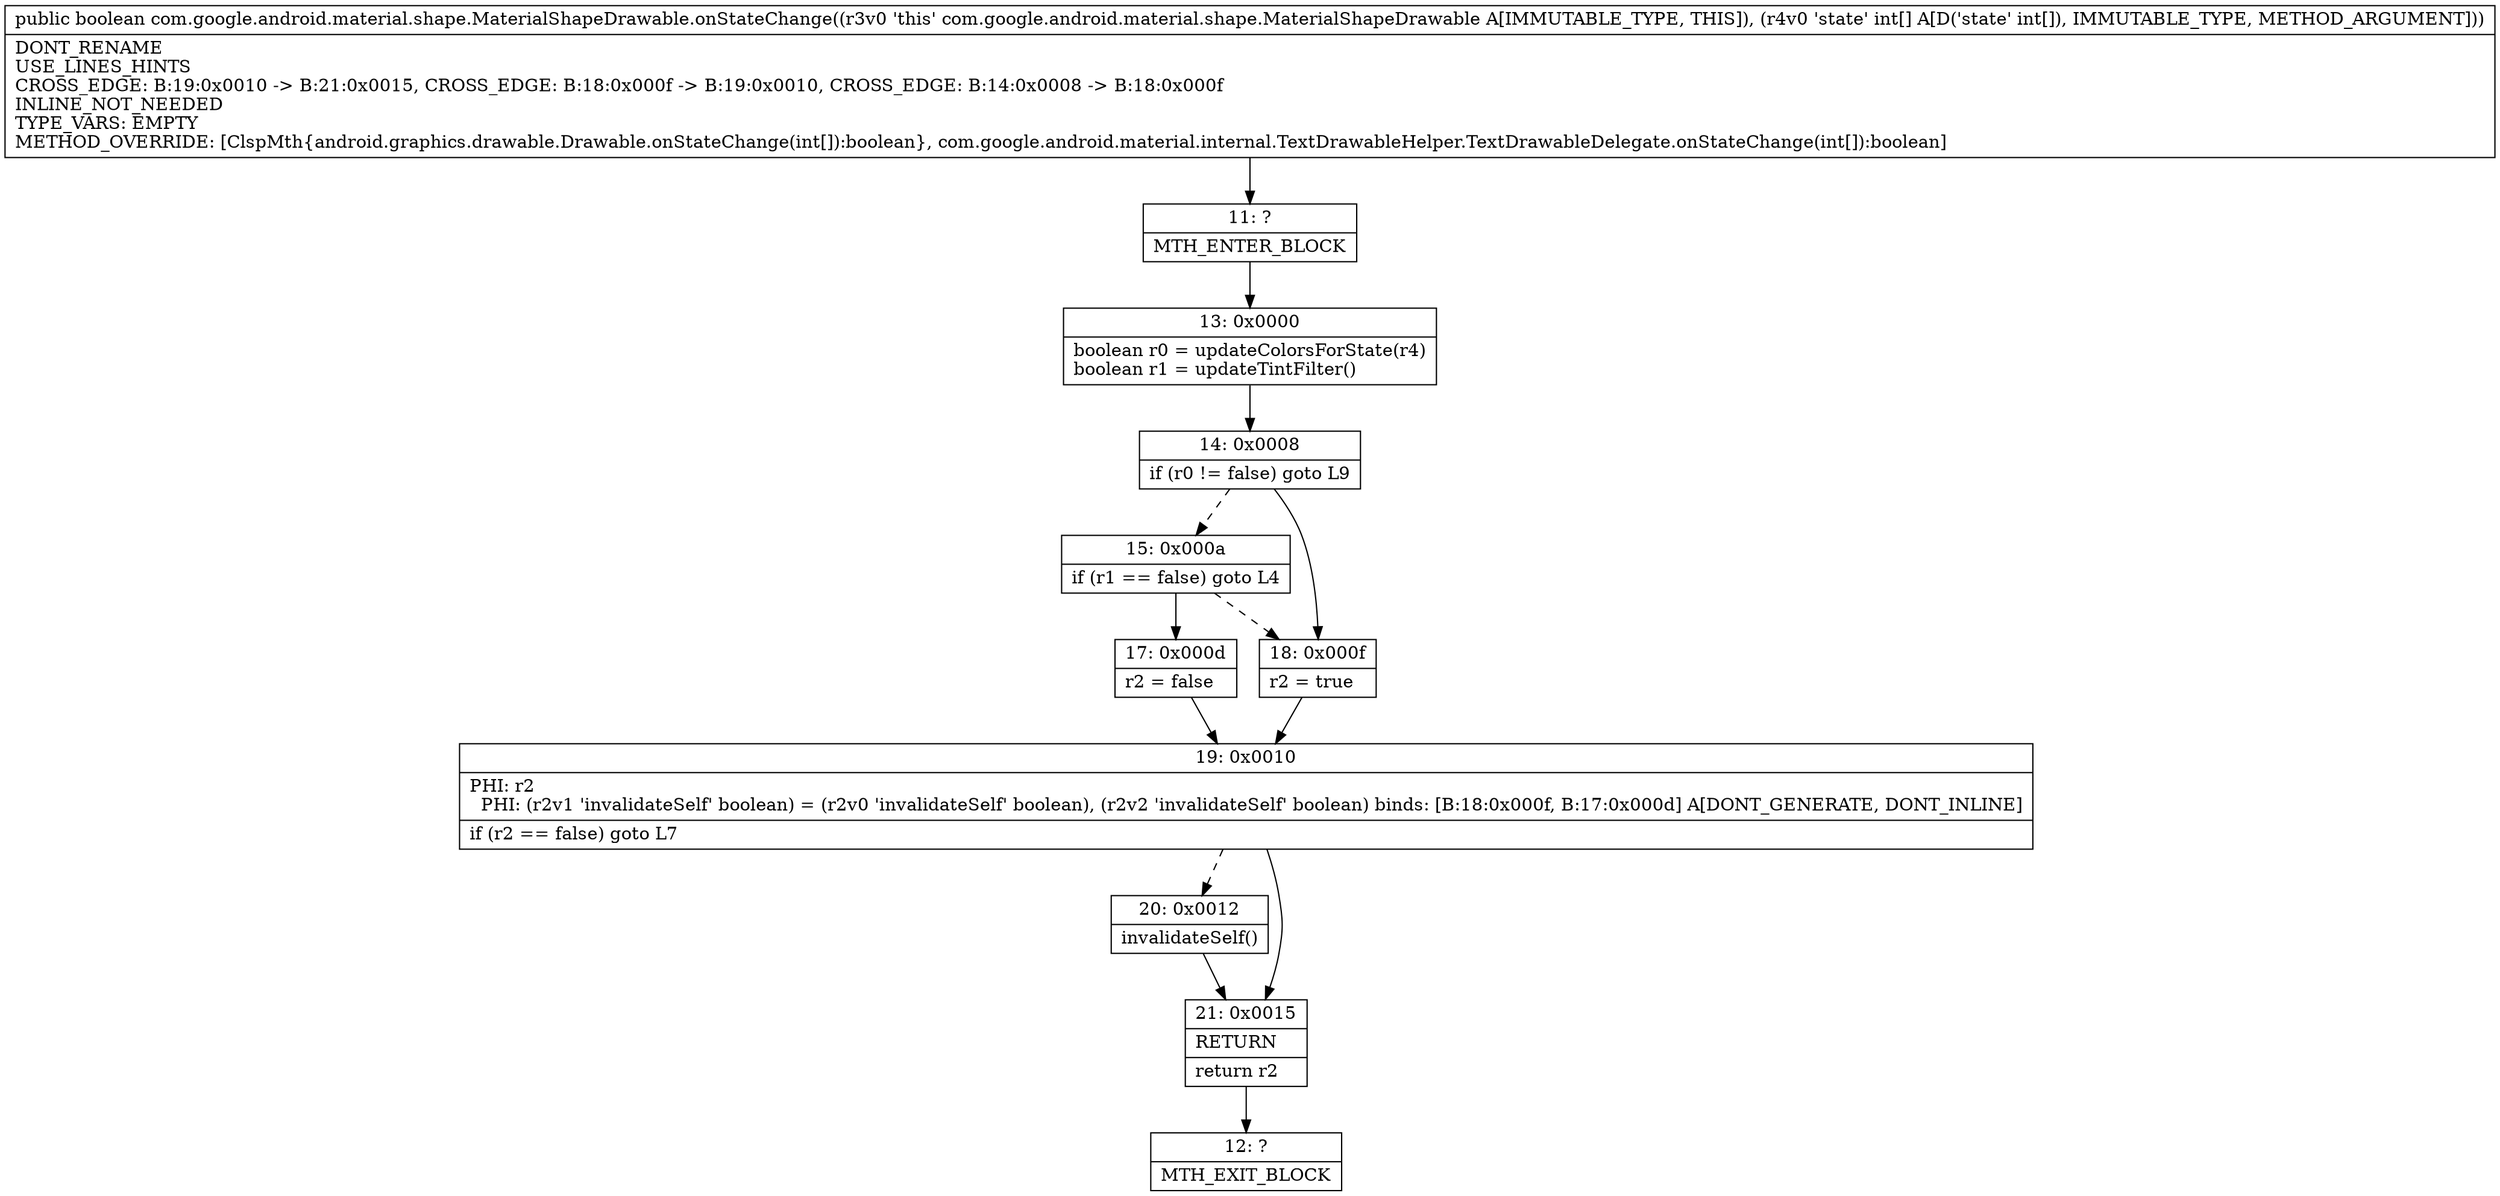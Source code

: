 digraph "CFG forcom.google.android.material.shape.MaterialShapeDrawable.onStateChange([I)Z" {
Node_11 [shape=record,label="{11\:\ ?|MTH_ENTER_BLOCK\l}"];
Node_13 [shape=record,label="{13\:\ 0x0000|boolean r0 = updateColorsForState(r4)\lboolean r1 = updateTintFilter()\l}"];
Node_14 [shape=record,label="{14\:\ 0x0008|if (r0 != false) goto L9\l}"];
Node_15 [shape=record,label="{15\:\ 0x000a|if (r1 == false) goto L4\l}"];
Node_17 [shape=record,label="{17\:\ 0x000d|r2 = false\l}"];
Node_19 [shape=record,label="{19\:\ 0x0010|PHI: r2 \l  PHI: (r2v1 'invalidateSelf' boolean) = (r2v0 'invalidateSelf' boolean), (r2v2 'invalidateSelf' boolean) binds: [B:18:0x000f, B:17:0x000d] A[DONT_GENERATE, DONT_INLINE]\l|if (r2 == false) goto L7\l}"];
Node_20 [shape=record,label="{20\:\ 0x0012|invalidateSelf()\l}"];
Node_21 [shape=record,label="{21\:\ 0x0015|RETURN\l|return r2\l}"];
Node_12 [shape=record,label="{12\:\ ?|MTH_EXIT_BLOCK\l}"];
Node_18 [shape=record,label="{18\:\ 0x000f|r2 = true\l}"];
MethodNode[shape=record,label="{public boolean com.google.android.material.shape.MaterialShapeDrawable.onStateChange((r3v0 'this' com.google.android.material.shape.MaterialShapeDrawable A[IMMUTABLE_TYPE, THIS]), (r4v0 'state' int[] A[D('state' int[]), IMMUTABLE_TYPE, METHOD_ARGUMENT]))  | DONT_RENAME\lUSE_LINES_HINTS\lCROSS_EDGE: B:19:0x0010 \-\> B:21:0x0015, CROSS_EDGE: B:18:0x000f \-\> B:19:0x0010, CROSS_EDGE: B:14:0x0008 \-\> B:18:0x000f\lINLINE_NOT_NEEDED\lTYPE_VARS: EMPTY\lMETHOD_OVERRIDE: [ClspMth\{android.graphics.drawable.Drawable.onStateChange(int[]):boolean\}, com.google.android.material.internal.TextDrawableHelper.TextDrawableDelegate.onStateChange(int[]):boolean]\l}"];
MethodNode -> Node_11;Node_11 -> Node_13;
Node_13 -> Node_14;
Node_14 -> Node_15[style=dashed];
Node_14 -> Node_18;
Node_15 -> Node_17;
Node_15 -> Node_18[style=dashed];
Node_17 -> Node_19;
Node_19 -> Node_20[style=dashed];
Node_19 -> Node_21;
Node_20 -> Node_21;
Node_21 -> Node_12;
Node_18 -> Node_19;
}

